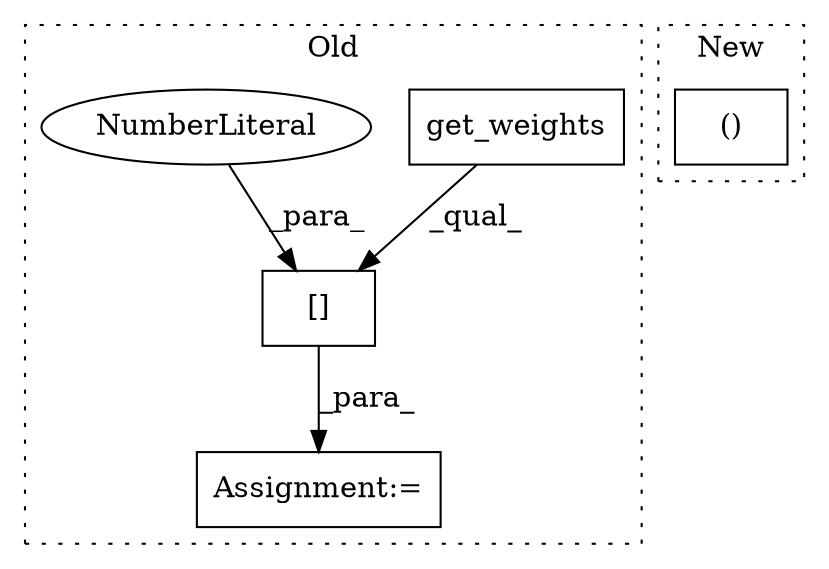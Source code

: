 digraph G {
subgraph cluster0 {
1 [label="get_weights" a="32" s="5448" l="13" shape="box"];
3 [label="[]" a="2" s="5437,5463" l="25,1" shape="box"];
4 [label="NumberLiteral" a="34" s="5462" l="1" shape="ellipse"];
5 [label="Assignment:=" a="7" s="5436" l="1" shape="box"];
label = "Old";
style="dotted";
}
subgraph cluster1 {
2 [label="()" a="106" s="6377" l="33" shape="box"];
label = "New";
style="dotted";
}
1 -> 3 [label="_qual_"];
3 -> 5 [label="_para_"];
4 -> 3 [label="_para_"];
}